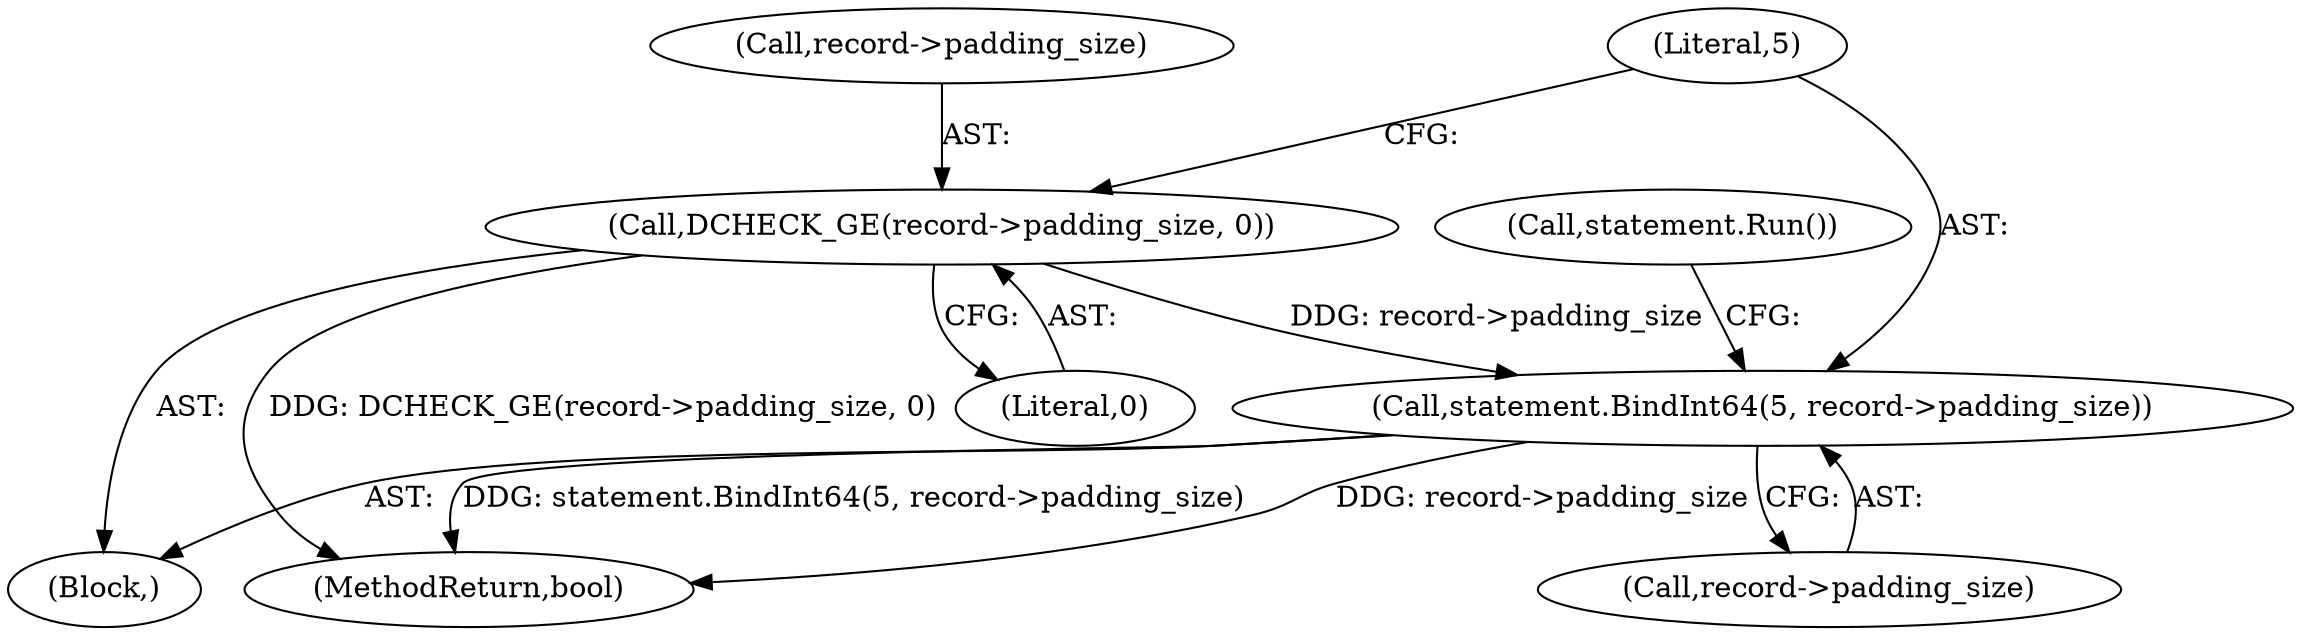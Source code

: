 digraph "0_Chrome_04aaacb936a08d70862d6d9d7e8354721ae46be8_11@pointer" {
"1000147" [label="(Call,statement.BindInt64(5, record->padding_size))"];
"1000142" [label="(Call,DCHECK_GE(record->padding_size, 0))"];
"1000102" [label="(Block,)"];
"1000142" [label="(Call,DCHECK_GE(record->padding_size, 0))"];
"1000143" [label="(Call,record->padding_size)"];
"1000147" [label="(Call,statement.BindInt64(5, record->padding_size))"];
"1000149" [label="(Call,record->padding_size)"];
"1000154" [label="(MethodReturn,bool)"];
"1000146" [label="(Literal,0)"];
"1000148" [label="(Literal,5)"];
"1000153" [label="(Call,statement.Run())"];
"1000147" -> "1000102"  [label="AST: "];
"1000147" -> "1000149"  [label="CFG: "];
"1000148" -> "1000147"  [label="AST: "];
"1000149" -> "1000147"  [label="AST: "];
"1000153" -> "1000147"  [label="CFG: "];
"1000147" -> "1000154"  [label="DDG: record->padding_size"];
"1000147" -> "1000154"  [label="DDG: statement.BindInt64(5, record->padding_size)"];
"1000142" -> "1000147"  [label="DDG: record->padding_size"];
"1000142" -> "1000102"  [label="AST: "];
"1000142" -> "1000146"  [label="CFG: "];
"1000143" -> "1000142"  [label="AST: "];
"1000146" -> "1000142"  [label="AST: "];
"1000148" -> "1000142"  [label="CFG: "];
"1000142" -> "1000154"  [label="DDG: DCHECK_GE(record->padding_size, 0)"];
}
